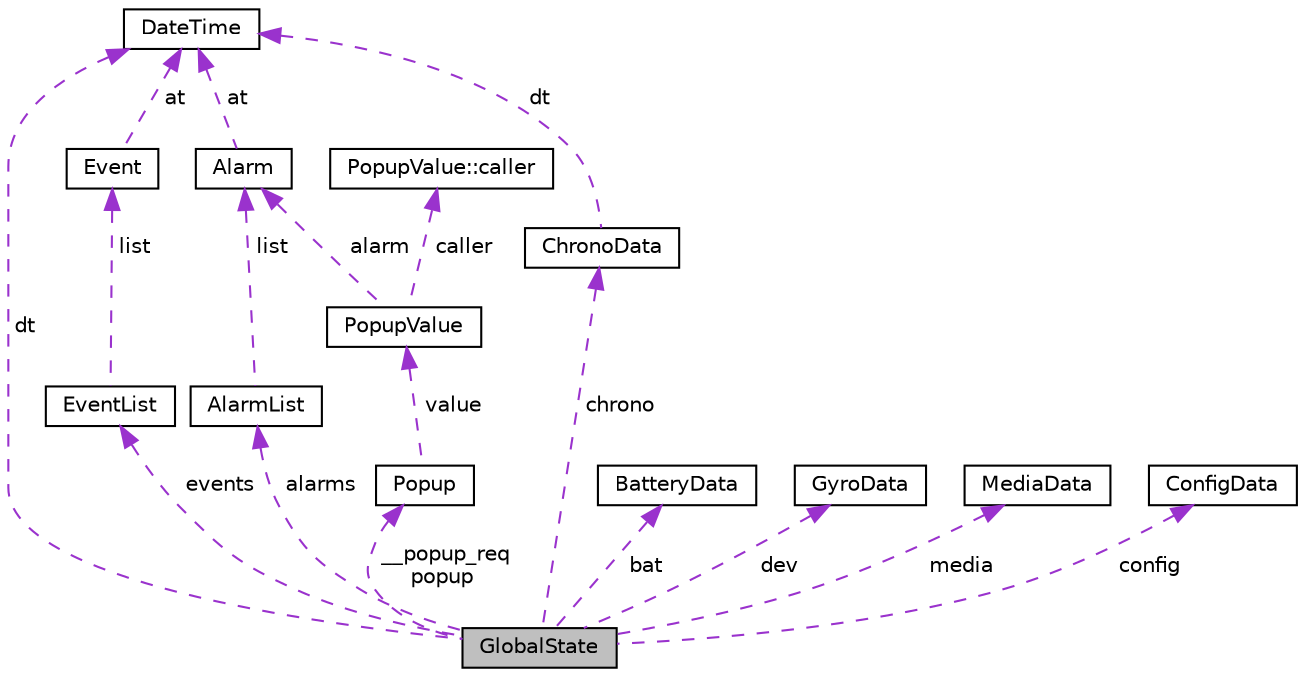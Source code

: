 digraph "GlobalState"
{
 // LATEX_PDF_SIZE
  bgcolor="transparent";
  edge [fontname="Helvetica",fontsize="10",labelfontname="Helvetica",labelfontsize="10"];
  node [fontname="Helvetica",fontsize="10",shape=record];
  Node1 [label="GlobalState",height=0.2,width=0.4,color="black", fillcolor="grey75", style="filled", fontcolor="black",tooltip=" "];
  Node2 -> Node1 [dir="back",color="darkorchid3",fontsize="10",style="dashed",label=" events" ,fontname="Helvetica"];
  Node2 [label="EventList",height=0.2,width=0.4,color="black",URL="$structEventList.html",tooltip=" "];
  Node3 -> Node2 [dir="back",color="darkorchid3",fontsize="10",style="dashed",label=" list" ,fontname="Helvetica"];
  Node3 [label="Event",height=0.2,width=0.4,color="black",URL="$structEvent.html",tooltip=" "];
  Node4 -> Node3 [dir="back",color="darkorchid3",fontsize="10",style="dashed",label=" at" ,fontname="Helvetica"];
  Node4 [label="DateTime",height=0.2,width=0.4,color="black",URL="$structDateTime.html",tooltip="Represents any date or time with optional fields."];
  Node5 -> Node1 [dir="back",color="darkorchid3",fontsize="10",style="dashed",label=" bat" ,fontname="Helvetica"];
  Node5 [label="BatteryData",height=0.2,width=0.4,color="black",URL="$structBatteryData.html",tooltip=" "];
  Node4 -> Node1 [dir="back",color="darkorchid3",fontsize="10",style="dashed",label=" dt" ,fontname="Helvetica"];
  Node6 -> Node1 [dir="back",color="darkorchid3",fontsize="10",style="dashed",label=" __popup_req\npopup" ,fontname="Helvetica"];
  Node6 [label="Popup",height=0.2,width=0.4,color="black",URL="$structPopup.html",tooltip=" "];
  Node7 -> Node6 [dir="back",color="darkorchid3",fontsize="10",style="dashed",label=" value" ,fontname="Helvetica"];
  Node7 [label="PopupValue",height=0.2,width=0.4,color="black",URL="$unionPopupValue.html",tooltip="File: include/global.h."];
  Node8 -> Node7 [dir="back",color="darkorchid3",fontsize="10",style="dashed",label=" caller" ,fontname="Helvetica"];
  Node8 [label="PopupValue::caller",height=0.2,width=0.4,color="black",URL="$structPopupValue_1_1caller.html",tooltip=" "];
  Node9 -> Node7 [dir="back",color="darkorchid3",fontsize="10",style="dashed",label=" alarm" ,fontname="Helvetica"];
  Node9 [label="Alarm",height=0.2,width=0.4,color="black",URL="$structAlarm.html",tooltip=" "];
  Node4 -> Node9 [dir="back",color="darkorchid3",fontsize="10",style="dashed",label=" at" ,fontname="Helvetica"];
  Node10 -> Node1 [dir="back",color="darkorchid3",fontsize="10",style="dashed",label=" dev" ,fontname="Helvetica"];
  Node10 [label="GyroData",height=0.2,width=0.4,color="black",URL="$structGyroData.html",tooltip=" "];
  Node11 -> Node1 [dir="back",color="darkorchid3",fontsize="10",style="dashed",label=" chrono" ,fontname="Helvetica"];
  Node11 [label="ChronoData",height=0.2,width=0.4,color="black",URL="$structChronoData.html",tooltip=" "];
  Node4 -> Node11 [dir="back",color="darkorchid3",fontsize="10",style="dashed",label=" dt" ,fontname="Helvetica"];
  Node12 -> Node1 [dir="back",color="darkorchid3",fontsize="10",style="dashed",label=" media" ,fontname="Helvetica"];
  Node12 [label="MediaData",height=0.2,width=0.4,color="black",URL="$structMediaData.html",tooltip=" "];
  Node13 -> Node1 [dir="back",color="darkorchid3",fontsize="10",style="dashed",label=" config" ,fontname="Helvetica"];
  Node13 [label="ConfigData",height=0.2,width=0.4,color="black",URL="$structConfigData.html",tooltip=" "];
  Node14 -> Node1 [dir="back",color="darkorchid3",fontsize="10",style="dashed",label=" alarms" ,fontname="Helvetica"];
  Node14 [label="AlarmList",height=0.2,width=0.4,color="black",URL="$structAlarmList.html",tooltip=" "];
  Node9 -> Node14 [dir="back",color="darkorchid3",fontsize="10",style="dashed",label=" list" ,fontname="Helvetica"];
}
